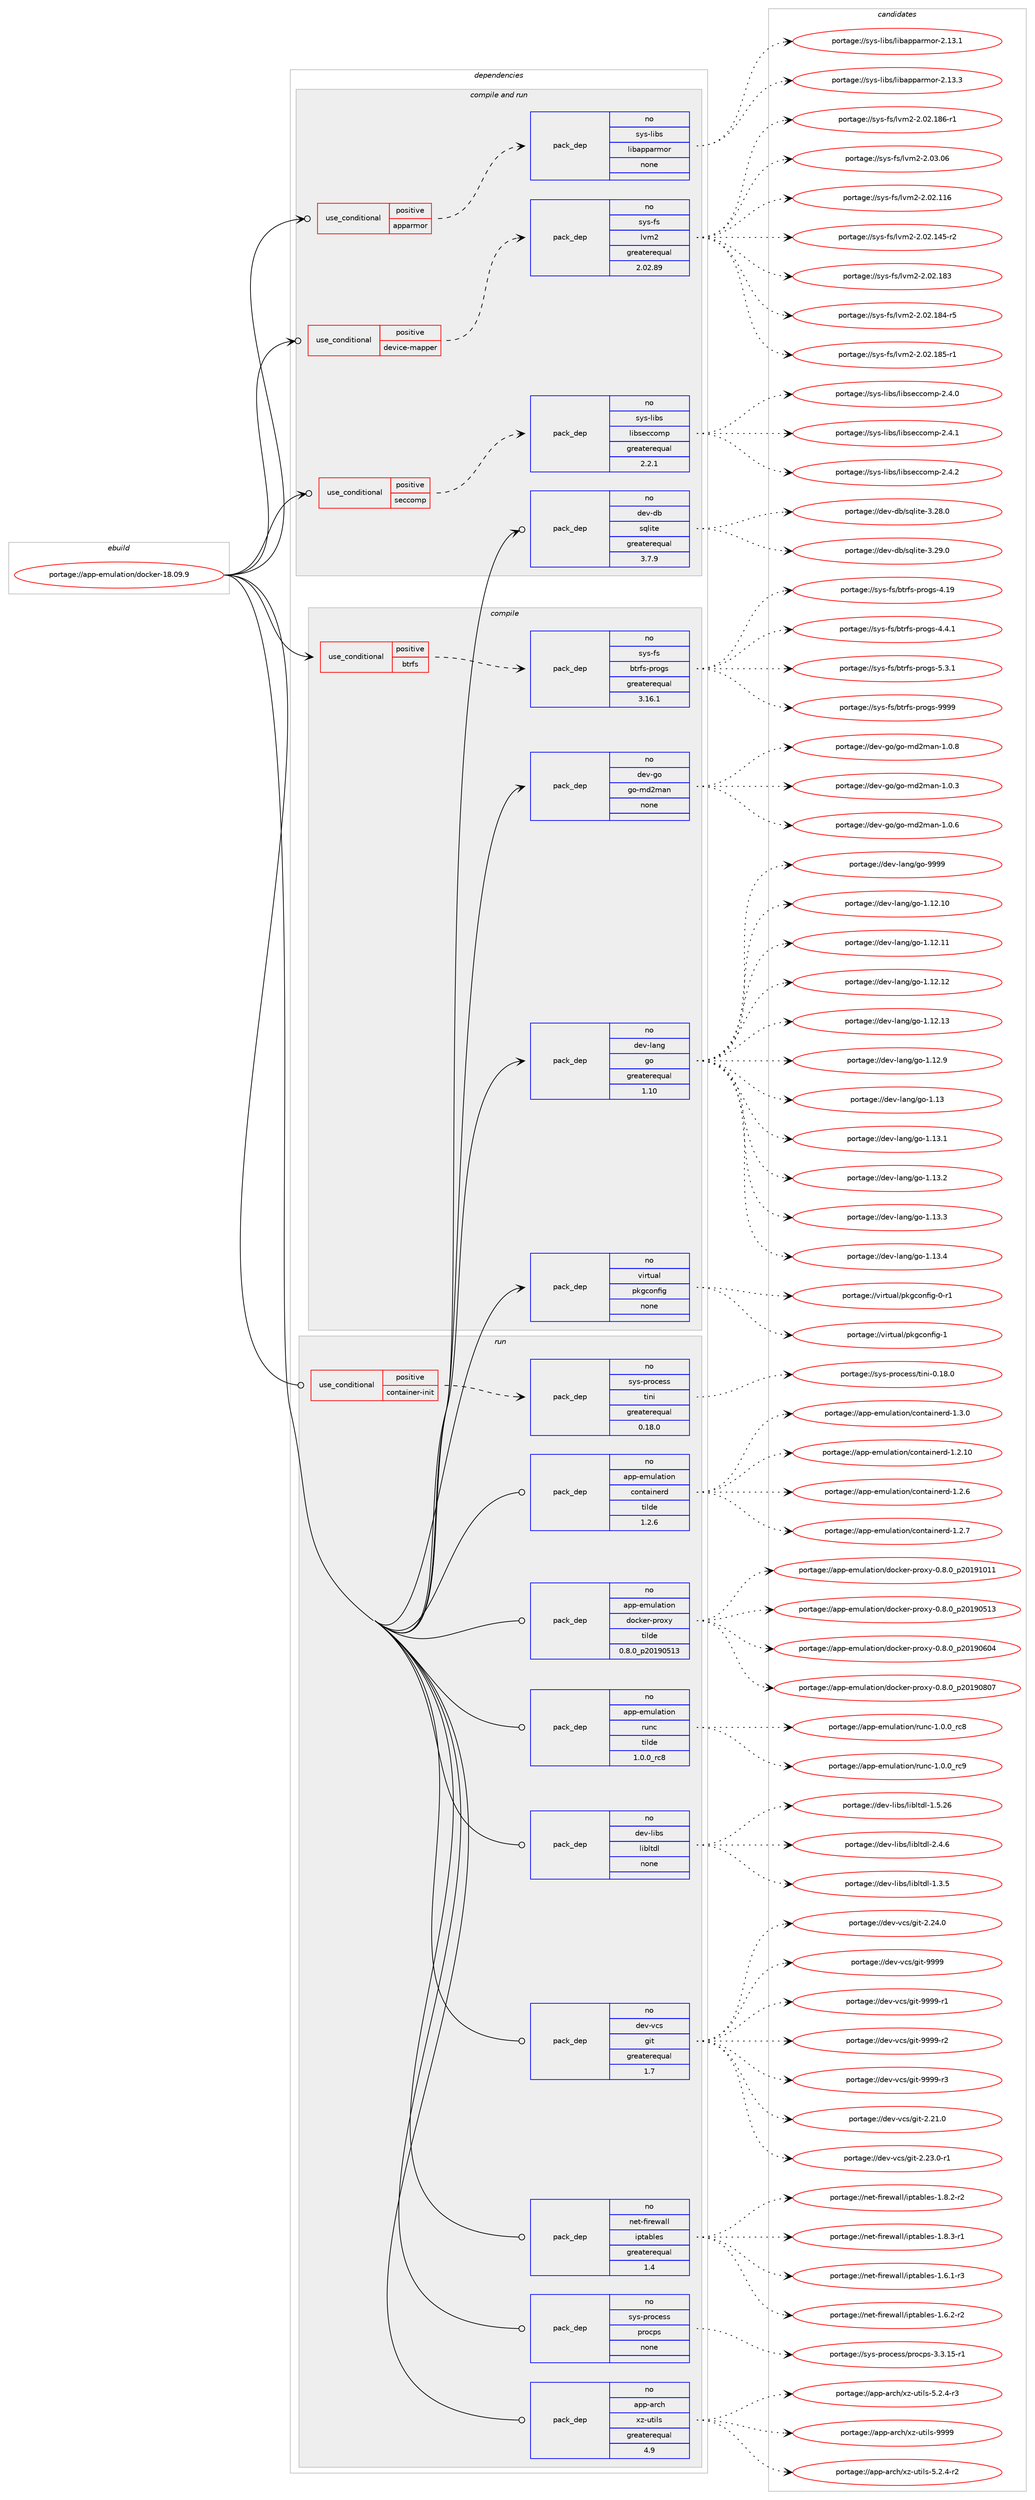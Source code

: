 digraph prolog {

# *************
# Graph options
# *************

newrank=true;
concentrate=true;
compound=true;
graph [rankdir=LR,fontname=Helvetica,fontsize=10,ranksep=1.5];#, ranksep=2.5, nodesep=0.2];
edge  [arrowhead=vee];
node  [fontname=Helvetica,fontsize=10];

# **********
# The ebuild
# **********

subgraph cluster_leftcol {
color=gray;
rank=same;
label=<<i>ebuild</i>>;
id [label="portage://app-emulation/docker-18.09.9", color=red, width=4, href="../app-emulation/docker-18.09.9.svg"];
}

# ****************
# The dependencies
# ****************

subgraph cluster_midcol {
color=gray;
label=<<i>dependencies</i>>;
subgraph cluster_compile {
fillcolor="#eeeeee";
style=filled;
label=<<i>compile</i>>;
subgraph cond5042 {
dependency20739 [label=<<TABLE BORDER="0" CELLBORDER="1" CELLSPACING="0" CELLPADDING="4"><TR><TD ROWSPAN="3" CELLPADDING="10">use_conditional</TD></TR><TR><TD>positive</TD></TR><TR><TD>btrfs</TD></TR></TABLE>>, shape=none, color=red];
subgraph pack15350 {
dependency20740 [label=<<TABLE BORDER="0" CELLBORDER="1" CELLSPACING="0" CELLPADDING="4" WIDTH="220"><TR><TD ROWSPAN="6" CELLPADDING="30">pack_dep</TD></TR><TR><TD WIDTH="110">no</TD></TR><TR><TD>sys-fs</TD></TR><TR><TD>btrfs-progs</TD></TR><TR><TD>greaterequal</TD></TR><TR><TD>3.16.1</TD></TR></TABLE>>, shape=none, color=blue];
}
dependency20739:e -> dependency20740:w [weight=20,style="dashed",arrowhead="vee"];
}
id:e -> dependency20739:w [weight=20,style="solid",arrowhead="vee"];
subgraph pack15351 {
dependency20741 [label=<<TABLE BORDER="0" CELLBORDER="1" CELLSPACING="0" CELLPADDING="4" WIDTH="220"><TR><TD ROWSPAN="6" CELLPADDING="30">pack_dep</TD></TR><TR><TD WIDTH="110">no</TD></TR><TR><TD>dev-go</TD></TR><TR><TD>go-md2man</TD></TR><TR><TD>none</TD></TR><TR><TD></TD></TR></TABLE>>, shape=none, color=blue];
}
id:e -> dependency20741:w [weight=20,style="solid",arrowhead="vee"];
subgraph pack15352 {
dependency20742 [label=<<TABLE BORDER="0" CELLBORDER="1" CELLSPACING="0" CELLPADDING="4" WIDTH="220"><TR><TD ROWSPAN="6" CELLPADDING="30">pack_dep</TD></TR><TR><TD WIDTH="110">no</TD></TR><TR><TD>dev-lang</TD></TR><TR><TD>go</TD></TR><TR><TD>greaterequal</TD></TR><TR><TD>1.10</TD></TR></TABLE>>, shape=none, color=blue];
}
id:e -> dependency20742:w [weight=20,style="solid",arrowhead="vee"];
subgraph pack15353 {
dependency20743 [label=<<TABLE BORDER="0" CELLBORDER="1" CELLSPACING="0" CELLPADDING="4" WIDTH="220"><TR><TD ROWSPAN="6" CELLPADDING="30">pack_dep</TD></TR><TR><TD WIDTH="110">no</TD></TR><TR><TD>virtual</TD></TR><TR><TD>pkgconfig</TD></TR><TR><TD>none</TD></TR><TR><TD></TD></TR></TABLE>>, shape=none, color=blue];
}
id:e -> dependency20743:w [weight=20,style="solid",arrowhead="vee"];
}
subgraph cluster_compileandrun {
fillcolor="#eeeeee";
style=filled;
label=<<i>compile and run</i>>;
subgraph cond5043 {
dependency20744 [label=<<TABLE BORDER="0" CELLBORDER="1" CELLSPACING="0" CELLPADDING="4"><TR><TD ROWSPAN="3" CELLPADDING="10">use_conditional</TD></TR><TR><TD>positive</TD></TR><TR><TD>apparmor</TD></TR></TABLE>>, shape=none, color=red];
subgraph pack15354 {
dependency20745 [label=<<TABLE BORDER="0" CELLBORDER="1" CELLSPACING="0" CELLPADDING="4" WIDTH="220"><TR><TD ROWSPAN="6" CELLPADDING="30">pack_dep</TD></TR><TR><TD WIDTH="110">no</TD></TR><TR><TD>sys-libs</TD></TR><TR><TD>libapparmor</TD></TR><TR><TD>none</TD></TR><TR><TD></TD></TR></TABLE>>, shape=none, color=blue];
}
dependency20744:e -> dependency20745:w [weight=20,style="dashed",arrowhead="vee"];
}
id:e -> dependency20744:w [weight=20,style="solid",arrowhead="odotvee"];
subgraph cond5044 {
dependency20746 [label=<<TABLE BORDER="0" CELLBORDER="1" CELLSPACING="0" CELLPADDING="4"><TR><TD ROWSPAN="3" CELLPADDING="10">use_conditional</TD></TR><TR><TD>positive</TD></TR><TR><TD>device-mapper</TD></TR></TABLE>>, shape=none, color=red];
subgraph pack15355 {
dependency20747 [label=<<TABLE BORDER="0" CELLBORDER="1" CELLSPACING="0" CELLPADDING="4" WIDTH="220"><TR><TD ROWSPAN="6" CELLPADDING="30">pack_dep</TD></TR><TR><TD WIDTH="110">no</TD></TR><TR><TD>sys-fs</TD></TR><TR><TD>lvm2</TD></TR><TR><TD>greaterequal</TD></TR><TR><TD>2.02.89</TD></TR></TABLE>>, shape=none, color=blue];
}
dependency20746:e -> dependency20747:w [weight=20,style="dashed",arrowhead="vee"];
}
id:e -> dependency20746:w [weight=20,style="solid",arrowhead="odotvee"];
subgraph cond5045 {
dependency20748 [label=<<TABLE BORDER="0" CELLBORDER="1" CELLSPACING="0" CELLPADDING="4"><TR><TD ROWSPAN="3" CELLPADDING="10">use_conditional</TD></TR><TR><TD>positive</TD></TR><TR><TD>seccomp</TD></TR></TABLE>>, shape=none, color=red];
subgraph pack15356 {
dependency20749 [label=<<TABLE BORDER="0" CELLBORDER="1" CELLSPACING="0" CELLPADDING="4" WIDTH="220"><TR><TD ROWSPAN="6" CELLPADDING="30">pack_dep</TD></TR><TR><TD WIDTH="110">no</TD></TR><TR><TD>sys-libs</TD></TR><TR><TD>libseccomp</TD></TR><TR><TD>greaterequal</TD></TR><TR><TD>2.2.1</TD></TR></TABLE>>, shape=none, color=blue];
}
dependency20748:e -> dependency20749:w [weight=20,style="dashed",arrowhead="vee"];
}
id:e -> dependency20748:w [weight=20,style="solid",arrowhead="odotvee"];
subgraph pack15357 {
dependency20750 [label=<<TABLE BORDER="0" CELLBORDER="1" CELLSPACING="0" CELLPADDING="4" WIDTH="220"><TR><TD ROWSPAN="6" CELLPADDING="30">pack_dep</TD></TR><TR><TD WIDTH="110">no</TD></TR><TR><TD>dev-db</TD></TR><TR><TD>sqlite</TD></TR><TR><TD>greaterequal</TD></TR><TR><TD>3.7.9</TD></TR></TABLE>>, shape=none, color=blue];
}
id:e -> dependency20750:w [weight=20,style="solid",arrowhead="odotvee"];
}
subgraph cluster_run {
fillcolor="#eeeeee";
style=filled;
label=<<i>run</i>>;
subgraph cond5046 {
dependency20751 [label=<<TABLE BORDER="0" CELLBORDER="1" CELLSPACING="0" CELLPADDING="4"><TR><TD ROWSPAN="3" CELLPADDING="10">use_conditional</TD></TR><TR><TD>positive</TD></TR><TR><TD>container-init</TD></TR></TABLE>>, shape=none, color=red];
subgraph pack15358 {
dependency20752 [label=<<TABLE BORDER="0" CELLBORDER="1" CELLSPACING="0" CELLPADDING="4" WIDTH="220"><TR><TD ROWSPAN="6" CELLPADDING="30">pack_dep</TD></TR><TR><TD WIDTH="110">no</TD></TR><TR><TD>sys-process</TD></TR><TR><TD>tini</TD></TR><TR><TD>greaterequal</TD></TR><TR><TD>0.18.0</TD></TR></TABLE>>, shape=none, color=blue];
}
dependency20751:e -> dependency20752:w [weight=20,style="dashed",arrowhead="vee"];
}
id:e -> dependency20751:w [weight=20,style="solid",arrowhead="odot"];
subgraph pack15359 {
dependency20753 [label=<<TABLE BORDER="0" CELLBORDER="1" CELLSPACING="0" CELLPADDING="4" WIDTH="220"><TR><TD ROWSPAN="6" CELLPADDING="30">pack_dep</TD></TR><TR><TD WIDTH="110">no</TD></TR><TR><TD>app-arch</TD></TR><TR><TD>xz-utils</TD></TR><TR><TD>greaterequal</TD></TR><TR><TD>4.9</TD></TR></TABLE>>, shape=none, color=blue];
}
id:e -> dependency20753:w [weight=20,style="solid",arrowhead="odot"];
subgraph pack15360 {
dependency20754 [label=<<TABLE BORDER="0" CELLBORDER="1" CELLSPACING="0" CELLPADDING="4" WIDTH="220"><TR><TD ROWSPAN="6" CELLPADDING="30">pack_dep</TD></TR><TR><TD WIDTH="110">no</TD></TR><TR><TD>app-emulation</TD></TR><TR><TD>containerd</TD></TR><TR><TD>tilde</TD></TR><TR><TD>1.2.6</TD></TR></TABLE>>, shape=none, color=blue];
}
id:e -> dependency20754:w [weight=20,style="solid",arrowhead="odot"];
subgraph pack15361 {
dependency20755 [label=<<TABLE BORDER="0" CELLBORDER="1" CELLSPACING="0" CELLPADDING="4" WIDTH="220"><TR><TD ROWSPAN="6" CELLPADDING="30">pack_dep</TD></TR><TR><TD WIDTH="110">no</TD></TR><TR><TD>app-emulation</TD></TR><TR><TD>docker-proxy</TD></TR><TR><TD>tilde</TD></TR><TR><TD>0.8.0_p20190513</TD></TR></TABLE>>, shape=none, color=blue];
}
id:e -> dependency20755:w [weight=20,style="solid",arrowhead="odot"];
subgraph pack15362 {
dependency20756 [label=<<TABLE BORDER="0" CELLBORDER="1" CELLSPACING="0" CELLPADDING="4" WIDTH="220"><TR><TD ROWSPAN="6" CELLPADDING="30">pack_dep</TD></TR><TR><TD WIDTH="110">no</TD></TR><TR><TD>app-emulation</TD></TR><TR><TD>runc</TD></TR><TR><TD>tilde</TD></TR><TR><TD>1.0.0_rc8</TD></TR></TABLE>>, shape=none, color=blue];
}
id:e -> dependency20756:w [weight=20,style="solid",arrowhead="odot"];
subgraph pack15363 {
dependency20757 [label=<<TABLE BORDER="0" CELLBORDER="1" CELLSPACING="0" CELLPADDING="4" WIDTH="220"><TR><TD ROWSPAN="6" CELLPADDING="30">pack_dep</TD></TR><TR><TD WIDTH="110">no</TD></TR><TR><TD>dev-libs</TD></TR><TR><TD>libltdl</TD></TR><TR><TD>none</TD></TR><TR><TD></TD></TR></TABLE>>, shape=none, color=blue];
}
id:e -> dependency20757:w [weight=20,style="solid",arrowhead="odot"];
subgraph pack15364 {
dependency20758 [label=<<TABLE BORDER="0" CELLBORDER="1" CELLSPACING="0" CELLPADDING="4" WIDTH="220"><TR><TD ROWSPAN="6" CELLPADDING="30">pack_dep</TD></TR><TR><TD WIDTH="110">no</TD></TR><TR><TD>dev-vcs</TD></TR><TR><TD>git</TD></TR><TR><TD>greaterequal</TD></TR><TR><TD>1.7</TD></TR></TABLE>>, shape=none, color=blue];
}
id:e -> dependency20758:w [weight=20,style="solid",arrowhead="odot"];
subgraph pack15365 {
dependency20759 [label=<<TABLE BORDER="0" CELLBORDER="1" CELLSPACING="0" CELLPADDING="4" WIDTH="220"><TR><TD ROWSPAN="6" CELLPADDING="30">pack_dep</TD></TR><TR><TD WIDTH="110">no</TD></TR><TR><TD>net-firewall</TD></TR><TR><TD>iptables</TD></TR><TR><TD>greaterequal</TD></TR><TR><TD>1.4</TD></TR></TABLE>>, shape=none, color=blue];
}
id:e -> dependency20759:w [weight=20,style="solid",arrowhead="odot"];
subgraph pack15366 {
dependency20760 [label=<<TABLE BORDER="0" CELLBORDER="1" CELLSPACING="0" CELLPADDING="4" WIDTH="220"><TR><TD ROWSPAN="6" CELLPADDING="30">pack_dep</TD></TR><TR><TD WIDTH="110">no</TD></TR><TR><TD>sys-process</TD></TR><TR><TD>procps</TD></TR><TR><TD>none</TD></TR><TR><TD></TD></TR></TABLE>>, shape=none, color=blue];
}
id:e -> dependency20760:w [weight=20,style="solid",arrowhead="odot"];
}
}

# **************
# The candidates
# **************

subgraph cluster_choices {
rank=same;
color=gray;
label=<<i>candidates</i>>;

subgraph choice15350 {
color=black;
nodesep=1;
choiceportage115121115451021154798116114102115451121141111031154552464957 [label="portage://sys-fs/btrfs-progs-4.19", color=red, width=4,href="../sys-fs/btrfs-progs-4.19.svg"];
choiceportage11512111545102115479811611410211545112114111103115455246524649 [label="portage://sys-fs/btrfs-progs-4.4.1", color=red, width=4,href="../sys-fs/btrfs-progs-4.4.1.svg"];
choiceportage11512111545102115479811611410211545112114111103115455346514649 [label="portage://sys-fs/btrfs-progs-5.3.1", color=red, width=4,href="../sys-fs/btrfs-progs-5.3.1.svg"];
choiceportage115121115451021154798116114102115451121141111031154557575757 [label="portage://sys-fs/btrfs-progs-9999", color=red, width=4,href="../sys-fs/btrfs-progs-9999.svg"];
dependency20740:e -> choiceportage115121115451021154798116114102115451121141111031154552464957:w [style=dotted,weight="100"];
dependency20740:e -> choiceportage11512111545102115479811611410211545112114111103115455246524649:w [style=dotted,weight="100"];
dependency20740:e -> choiceportage11512111545102115479811611410211545112114111103115455346514649:w [style=dotted,weight="100"];
dependency20740:e -> choiceportage115121115451021154798116114102115451121141111031154557575757:w [style=dotted,weight="100"];
}
subgraph choice15351 {
color=black;
nodesep=1;
choiceportage1001011184510311147103111451091005010997110454946484651 [label="portage://dev-go/go-md2man-1.0.3", color=red, width=4,href="../dev-go/go-md2man-1.0.3.svg"];
choiceportage1001011184510311147103111451091005010997110454946484654 [label="portage://dev-go/go-md2man-1.0.6", color=red, width=4,href="../dev-go/go-md2man-1.0.6.svg"];
choiceportage1001011184510311147103111451091005010997110454946484656 [label="portage://dev-go/go-md2man-1.0.8", color=red, width=4,href="../dev-go/go-md2man-1.0.8.svg"];
dependency20741:e -> choiceportage1001011184510311147103111451091005010997110454946484651:w [style=dotted,weight="100"];
dependency20741:e -> choiceportage1001011184510311147103111451091005010997110454946484654:w [style=dotted,weight="100"];
dependency20741:e -> choiceportage1001011184510311147103111451091005010997110454946484656:w [style=dotted,weight="100"];
}
subgraph choice15352 {
color=black;
nodesep=1;
choiceportage1001011184510897110103471031114549464950464948 [label="portage://dev-lang/go-1.12.10", color=red, width=4,href="../dev-lang/go-1.12.10.svg"];
choiceportage1001011184510897110103471031114549464950464949 [label="portage://dev-lang/go-1.12.11", color=red, width=4,href="../dev-lang/go-1.12.11.svg"];
choiceportage1001011184510897110103471031114549464950464950 [label="portage://dev-lang/go-1.12.12", color=red, width=4,href="../dev-lang/go-1.12.12.svg"];
choiceportage1001011184510897110103471031114549464950464951 [label="portage://dev-lang/go-1.12.13", color=red, width=4,href="../dev-lang/go-1.12.13.svg"];
choiceportage10010111845108971101034710311145494649504657 [label="portage://dev-lang/go-1.12.9", color=red, width=4,href="../dev-lang/go-1.12.9.svg"];
choiceportage1001011184510897110103471031114549464951 [label="portage://dev-lang/go-1.13", color=red, width=4,href="../dev-lang/go-1.13.svg"];
choiceportage10010111845108971101034710311145494649514649 [label="portage://dev-lang/go-1.13.1", color=red, width=4,href="../dev-lang/go-1.13.1.svg"];
choiceportage10010111845108971101034710311145494649514650 [label="portage://dev-lang/go-1.13.2", color=red, width=4,href="../dev-lang/go-1.13.2.svg"];
choiceportage10010111845108971101034710311145494649514651 [label="portage://dev-lang/go-1.13.3", color=red, width=4,href="../dev-lang/go-1.13.3.svg"];
choiceportage10010111845108971101034710311145494649514652 [label="portage://dev-lang/go-1.13.4", color=red, width=4,href="../dev-lang/go-1.13.4.svg"];
choiceportage1001011184510897110103471031114557575757 [label="portage://dev-lang/go-9999", color=red, width=4,href="../dev-lang/go-9999.svg"];
dependency20742:e -> choiceportage1001011184510897110103471031114549464950464948:w [style=dotted,weight="100"];
dependency20742:e -> choiceportage1001011184510897110103471031114549464950464949:w [style=dotted,weight="100"];
dependency20742:e -> choiceportage1001011184510897110103471031114549464950464950:w [style=dotted,weight="100"];
dependency20742:e -> choiceportage1001011184510897110103471031114549464950464951:w [style=dotted,weight="100"];
dependency20742:e -> choiceportage10010111845108971101034710311145494649504657:w [style=dotted,weight="100"];
dependency20742:e -> choiceportage1001011184510897110103471031114549464951:w [style=dotted,weight="100"];
dependency20742:e -> choiceportage10010111845108971101034710311145494649514649:w [style=dotted,weight="100"];
dependency20742:e -> choiceportage10010111845108971101034710311145494649514650:w [style=dotted,weight="100"];
dependency20742:e -> choiceportage10010111845108971101034710311145494649514651:w [style=dotted,weight="100"];
dependency20742:e -> choiceportage10010111845108971101034710311145494649514652:w [style=dotted,weight="100"];
dependency20742:e -> choiceportage1001011184510897110103471031114557575757:w [style=dotted,weight="100"];
}
subgraph choice15353 {
color=black;
nodesep=1;
choiceportage11810511411611797108471121071039911111010210510345484511449 [label="portage://virtual/pkgconfig-0-r1", color=red, width=4,href="../virtual/pkgconfig-0-r1.svg"];
choiceportage1181051141161179710847112107103991111101021051034549 [label="portage://virtual/pkgconfig-1", color=red, width=4,href="../virtual/pkgconfig-1.svg"];
dependency20743:e -> choiceportage11810511411611797108471121071039911111010210510345484511449:w [style=dotted,weight="100"];
dependency20743:e -> choiceportage1181051141161179710847112107103991111101021051034549:w [style=dotted,weight="100"];
}
subgraph choice15354 {
color=black;
nodesep=1;
choiceportage11512111545108105981154710810598971121129711410911111445504649514649 [label="portage://sys-libs/libapparmor-2.13.1", color=red, width=4,href="../sys-libs/libapparmor-2.13.1.svg"];
choiceportage11512111545108105981154710810598971121129711410911111445504649514651 [label="portage://sys-libs/libapparmor-2.13.3", color=red, width=4,href="../sys-libs/libapparmor-2.13.3.svg"];
dependency20745:e -> choiceportage11512111545108105981154710810598971121129711410911111445504649514649:w [style=dotted,weight="100"];
dependency20745:e -> choiceportage11512111545108105981154710810598971121129711410911111445504649514651:w [style=dotted,weight="100"];
}
subgraph choice15355 {
color=black;
nodesep=1;
choiceportage115121115451021154710811810950455046485046494954 [label="portage://sys-fs/lvm2-2.02.116", color=red, width=4,href="../sys-fs/lvm2-2.02.116.svg"];
choiceportage1151211154510211547108118109504550464850464952534511450 [label="portage://sys-fs/lvm2-2.02.145-r2", color=red, width=4,href="../sys-fs/lvm2-2.02.145-r2.svg"];
choiceportage115121115451021154710811810950455046485046495651 [label="portage://sys-fs/lvm2-2.02.183", color=red, width=4,href="../sys-fs/lvm2-2.02.183.svg"];
choiceportage1151211154510211547108118109504550464850464956524511453 [label="portage://sys-fs/lvm2-2.02.184-r5", color=red, width=4,href="../sys-fs/lvm2-2.02.184-r5.svg"];
choiceportage1151211154510211547108118109504550464850464956534511449 [label="portage://sys-fs/lvm2-2.02.185-r1", color=red, width=4,href="../sys-fs/lvm2-2.02.185-r1.svg"];
choiceportage1151211154510211547108118109504550464850464956544511449 [label="portage://sys-fs/lvm2-2.02.186-r1", color=red, width=4,href="../sys-fs/lvm2-2.02.186-r1.svg"];
choiceportage1151211154510211547108118109504550464851464854 [label="portage://sys-fs/lvm2-2.03.06", color=red, width=4,href="../sys-fs/lvm2-2.03.06.svg"];
dependency20747:e -> choiceportage115121115451021154710811810950455046485046494954:w [style=dotted,weight="100"];
dependency20747:e -> choiceportage1151211154510211547108118109504550464850464952534511450:w [style=dotted,weight="100"];
dependency20747:e -> choiceportage115121115451021154710811810950455046485046495651:w [style=dotted,weight="100"];
dependency20747:e -> choiceportage1151211154510211547108118109504550464850464956524511453:w [style=dotted,weight="100"];
dependency20747:e -> choiceportage1151211154510211547108118109504550464850464956534511449:w [style=dotted,weight="100"];
dependency20747:e -> choiceportage1151211154510211547108118109504550464850464956544511449:w [style=dotted,weight="100"];
dependency20747:e -> choiceportage1151211154510211547108118109504550464851464854:w [style=dotted,weight="100"];
}
subgraph choice15356 {
color=black;
nodesep=1;
choiceportage115121115451081059811547108105981151019999111109112455046524648 [label="portage://sys-libs/libseccomp-2.4.0", color=red, width=4,href="../sys-libs/libseccomp-2.4.0.svg"];
choiceportage115121115451081059811547108105981151019999111109112455046524649 [label="portage://sys-libs/libseccomp-2.4.1", color=red, width=4,href="../sys-libs/libseccomp-2.4.1.svg"];
choiceportage115121115451081059811547108105981151019999111109112455046524650 [label="portage://sys-libs/libseccomp-2.4.2", color=red, width=4,href="../sys-libs/libseccomp-2.4.2.svg"];
dependency20749:e -> choiceportage115121115451081059811547108105981151019999111109112455046524648:w [style=dotted,weight="100"];
dependency20749:e -> choiceportage115121115451081059811547108105981151019999111109112455046524649:w [style=dotted,weight="100"];
dependency20749:e -> choiceportage115121115451081059811547108105981151019999111109112455046524650:w [style=dotted,weight="100"];
}
subgraph choice15357 {
color=black;
nodesep=1;
choiceportage10010111845100984711511310810511610145514650564648 [label="portage://dev-db/sqlite-3.28.0", color=red, width=4,href="../dev-db/sqlite-3.28.0.svg"];
choiceportage10010111845100984711511310810511610145514650574648 [label="portage://dev-db/sqlite-3.29.0", color=red, width=4,href="../dev-db/sqlite-3.29.0.svg"];
dependency20750:e -> choiceportage10010111845100984711511310810511610145514650564648:w [style=dotted,weight="100"];
dependency20750:e -> choiceportage10010111845100984711511310810511610145514650574648:w [style=dotted,weight="100"];
}
subgraph choice15358 {
color=black;
nodesep=1;
choiceportage11512111545112114111991011151154711610511010545484649564648 [label="portage://sys-process/tini-0.18.0", color=red, width=4,href="../sys-process/tini-0.18.0.svg"];
dependency20752:e -> choiceportage11512111545112114111991011151154711610511010545484649564648:w [style=dotted,weight="100"];
}
subgraph choice15359 {
color=black;
nodesep=1;
choiceportage9711211245971149910447120122451171161051081154553465046524511450 [label="portage://app-arch/xz-utils-5.2.4-r2", color=red, width=4,href="../app-arch/xz-utils-5.2.4-r2.svg"];
choiceportage9711211245971149910447120122451171161051081154553465046524511451 [label="portage://app-arch/xz-utils-5.2.4-r3", color=red, width=4,href="../app-arch/xz-utils-5.2.4-r3.svg"];
choiceportage9711211245971149910447120122451171161051081154557575757 [label="portage://app-arch/xz-utils-9999", color=red, width=4,href="../app-arch/xz-utils-9999.svg"];
dependency20753:e -> choiceportage9711211245971149910447120122451171161051081154553465046524511450:w [style=dotted,weight="100"];
dependency20753:e -> choiceportage9711211245971149910447120122451171161051081154553465046524511451:w [style=dotted,weight="100"];
dependency20753:e -> choiceportage9711211245971149910447120122451171161051081154557575757:w [style=dotted,weight="100"];
}
subgraph choice15360 {
color=black;
nodesep=1;
choiceportage97112112451011091171089711610511111047991111101169710511010111410045494650464948 [label="portage://app-emulation/containerd-1.2.10", color=red, width=4,href="../app-emulation/containerd-1.2.10.svg"];
choiceportage971121124510110911710897116105111110479911111011697105110101114100454946504654 [label="portage://app-emulation/containerd-1.2.6", color=red, width=4,href="../app-emulation/containerd-1.2.6.svg"];
choiceportage971121124510110911710897116105111110479911111011697105110101114100454946504655 [label="portage://app-emulation/containerd-1.2.7", color=red, width=4,href="../app-emulation/containerd-1.2.7.svg"];
choiceportage971121124510110911710897116105111110479911111011697105110101114100454946514648 [label="portage://app-emulation/containerd-1.3.0", color=red, width=4,href="../app-emulation/containerd-1.3.0.svg"];
dependency20754:e -> choiceportage97112112451011091171089711610511111047991111101169710511010111410045494650464948:w [style=dotted,weight="100"];
dependency20754:e -> choiceportage971121124510110911710897116105111110479911111011697105110101114100454946504654:w [style=dotted,weight="100"];
dependency20754:e -> choiceportage971121124510110911710897116105111110479911111011697105110101114100454946504655:w [style=dotted,weight="100"];
dependency20754:e -> choiceportage971121124510110911710897116105111110479911111011697105110101114100454946514648:w [style=dotted,weight="100"];
}
subgraph choice15361 {
color=black;
nodesep=1;
choiceportage971121124510110911710897116105111110471001119910710111445112114111120121454846564648951125048495748534951 [label="portage://app-emulation/docker-proxy-0.8.0_p20190513", color=red, width=4,href="../app-emulation/docker-proxy-0.8.0_p20190513.svg"];
choiceportage971121124510110911710897116105111110471001119910710111445112114111120121454846564648951125048495748544852 [label="portage://app-emulation/docker-proxy-0.8.0_p20190604", color=red, width=4,href="../app-emulation/docker-proxy-0.8.0_p20190604.svg"];
choiceportage971121124510110911710897116105111110471001119910710111445112114111120121454846564648951125048495748564855 [label="portage://app-emulation/docker-proxy-0.8.0_p20190807", color=red, width=4,href="../app-emulation/docker-proxy-0.8.0_p20190807.svg"];
choiceportage971121124510110911710897116105111110471001119910710111445112114111120121454846564648951125048495749484949 [label="portage://app-emulation/docker-proxy-0.8.0_p20191011", color=red, width=4,href="../app-emulation/docker-proxy-0.8.0_p20191011.svg"];
dependency20755:e -> choiceportage971121124510110911710897116105111110471001119910710111445112114111120121454846564648951125048495748534951:w [style=dotted,weight="100"];
dependency20755:e -> choiceportage971121124510110911710897116105111110471001119910710111445112114111120121454846564648951125048495748544852:w [style=dotted,weight="100"];
dependency20755:e -> choiceportage971121124510110911710897116105111110471001119910710111445112114111120121454846564648951125048495748564855:w [style=dotted,weight="100"];
dependency20755:e -> choiceportage971121124510110911710897116105111110471001119910710111445112114111120121454846564648951125048495749484949:w [style=dotted,weight="100"];
}
subgraph choice15362 {
color=black;
nodesep=1;
choiceportage9711211245101109117108971161051111104711411711099454946484648951149956 [label="portage://app-emulation/runc-1.0.0_rc8", color=red, width=4,href="../app-emulation/runc-1.0.0_rc8.svg"];
choiceportage9711211245101109117108971161051111104711411711099454946484648951149957 [label="portage://app-emulation/runc-1.0.0_rc9", color=red, width=4,href="../app-emulation/runc-1.0.0_rc9.svg"];
dependency20756:e -> choiceportage9711211245101109117108971161051111104711411711099454946484648951149956:w [style=dotted,weight="100"];
dependency20756:e -> choiceportage9711211245101109117108971161051111104711411711099454946484648951149957:w [style=dotted,weight="100"];
}
subgraph choice15363 {
color=black;
nodesep=1;
choiceportage10010111845108105981154710810598108116100108454946514653 [label="portage://dev-libs/libltdl-1.3.5", color=red, width=4,href="../dev-libs/libltdl-1.3.5.svg"];
choiceportage1001011184510810598115471081059810811610010845494653465054 [label="portage://dev-libs/libltdl-1.5.26", color=red, width=4,href="../dev-libs/libltdl-1.5.26.svg"];
choiceportage10010111845108105981154710810598108116100108455046524654 [label="portage://dev-libs/libltdl-2.4.6", color=red, width=4,href="../dev-libs/libltdl-2.4.6.svg"];
dependency20757:e -> choiceportage10010111845108105981154710810598108116100108454946514653:w [style=dotted,weight="100"];
dependency20757:e -> choiceportage1001011184510810598115471081059810811610010845494653465054:w [style=dotted,weight="100"];
dependency20757:e -> choiceportage10010111845108105981154710810598108116100108455046524654:w [style=dotted,weight="100"];
}
subgraph choice15364 {
color=black;
nodesep=1;
choiceportage10010111845118991154710310511645504650494648 [label="portage://dev-vcs/git-2.21.0", color=red, width=4,href="../dev-vcs/git-2.21.0.svg"];
choiceportage100101118451189911547103105116455046505146484511449 [label="portage://dev-vcs/git-2.23.0-r1", color=red, width=4,href="../dev-vcs/git-2.23.0-r1.svg"];
choiceportage10010111845118991154710310511645504650524648 [label="portage://dev-vcs/git-2.24.0", color=red, width=4,href="../dev-vcs/git-2.24.0.svg"];
choiceportage1001011184511899115471031051164557575757 [label="portage://dev-vcs/git-9999", color=red, width=4,href="../dev-vcs/git-9999.svg"];
choiceportage10010111845118991154710310511645575757574511449 [label="portage://dev-vcs/git-9999-r1", color=red, width=4,href="../dev-vcs/git-9999-r1.svg"];
choiceportage10010111845118991154710310511645575757574511450 [label="portage://dev-vcs/git-9999-r2", color=red, width=4,href="../dev-vcs/git-9999-r2.svg"];
choiceportage10010111845118991154710310511645575757574511451 [label="portage://dev-vcs/git-9999-r3", color=red, width=4,href="../dev-vcs/git-9999-r3.svg"];
dependency20758:e -> choiceportage10010111845118991154710310511645504650494648:w [style=dotted,weight="100"];
dependency20758:e -> choiceportage100101118451189911547103105116455046505146484511449:w [style=dotted,weight="100"];
dependency20758:e -> choiceportage10010111845118991154710310511645504650524648:w [style=dotted,weight="100"];
dependency20758:e -> choiceportage1001011184511899115471031051164557575757:w [style=dotted,weight="100"];
dependency20758:e -> choiceportage10010111845118991154710310511645575757574511449:w [style=dotted,weight="100"];
dependency20758:e -> choiceportage10010111845118991154710310511645575757574511450:w [style=dotted,weight="100"];
dependency20758:e -> choiceportage10010111845118991154710310511645575757574511451:w [style=dotted,weight="100"];
}
subgraph choice15365 {
color=black;
nodesep=1;
choiceportage11010111645102105114101119971081084710511211697981081011154549465446494511451 [label="portage://net-firewall/iptables-1.6.1-r3", color=red, width=4,href="../net-firewall/iptables-1.6.1-r3.svg"];
choiceportage11010111645102105114101119971081084710511211697981081011154549465446504511450 [label="portage://net-firewall/iptables-1.6.2-r2", color=red, width=4,href="../net-firewall/iptables-1.6.2-r2.svg"];
choiceportage11010111645102105114101119971081084710511211697981081011154549465646504511450 [label="portage://net-firewall/iptables-1.8.2-r2", color=red, width=4,href="../net-firewall/iptables-1.8.2-r2.svg"];
choiceportage11010111645102105114101119971081084710511211697981081011154549465646514511449 [label="portage://net-firewall/iptables-1.8.3-r1", color=red, width=4,href="../net-firewall/iptables-1.8.3-r1.svg"];
dependency20759:e -> choiceportage11010111645102105114101119971081084710511211697981081011154549465446494511451:w [style=dotted,weight="100"];
dependency20759:e -> choiceportage11010111645102105114101119971081084710511211697981081011154549465446504511450:w [style=dotted,weight="100"];
dependency20759:e -> choiceportage11010111645102105114101119971081084710511211697981081011154549465646504511450:w [style=dotted,weight="100"];
dependency20759:e -> choiceportage11010111645102105114101119971081084710511211697981081011154549465646514511449:w [style=dotted,weight="100"];
}
subgraph choice15366 {
color=black;
nodesep=1;
choiceportage11512111545112114111991011151154711211411199112115455146514649534511449 [label="portage://sys-process/procps-3.3.15-r1", color=red, width=4,href="../sys-process/procps-3.3.15-r1.svg"];
dependency20760:e -> choiceportage11512111545112114111991011151154711211411199112115455146514649534511449:w [style=dotted,weight="100"];
}
}

}
